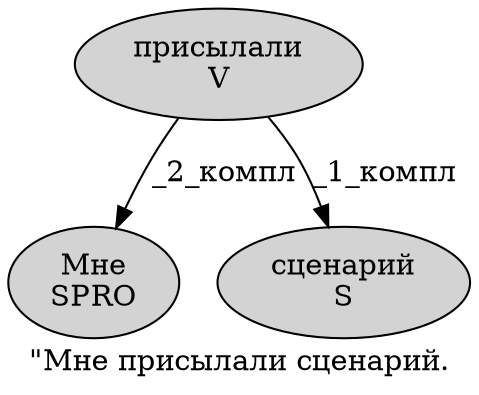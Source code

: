 digraph SENTENCE_898 {
	graph [label="\"Мне присылали сценарий."]
	node [style=filled]
		1 [label="Мне
SPRO" color="" fillcolor=lightgray penwidth=1 shape=ellipse]
		2 [label="присылали
V" color="" fillcolor=lightgray penwidth=1 shape=ellipse]
		3 [label="сценарий
S" color="" fillcolor=lightgray penwidth=1 shape=ellipse]
			2 -> 1 [label="_2_компл"]
			2 -> 3 [label="_1_компл"]
}